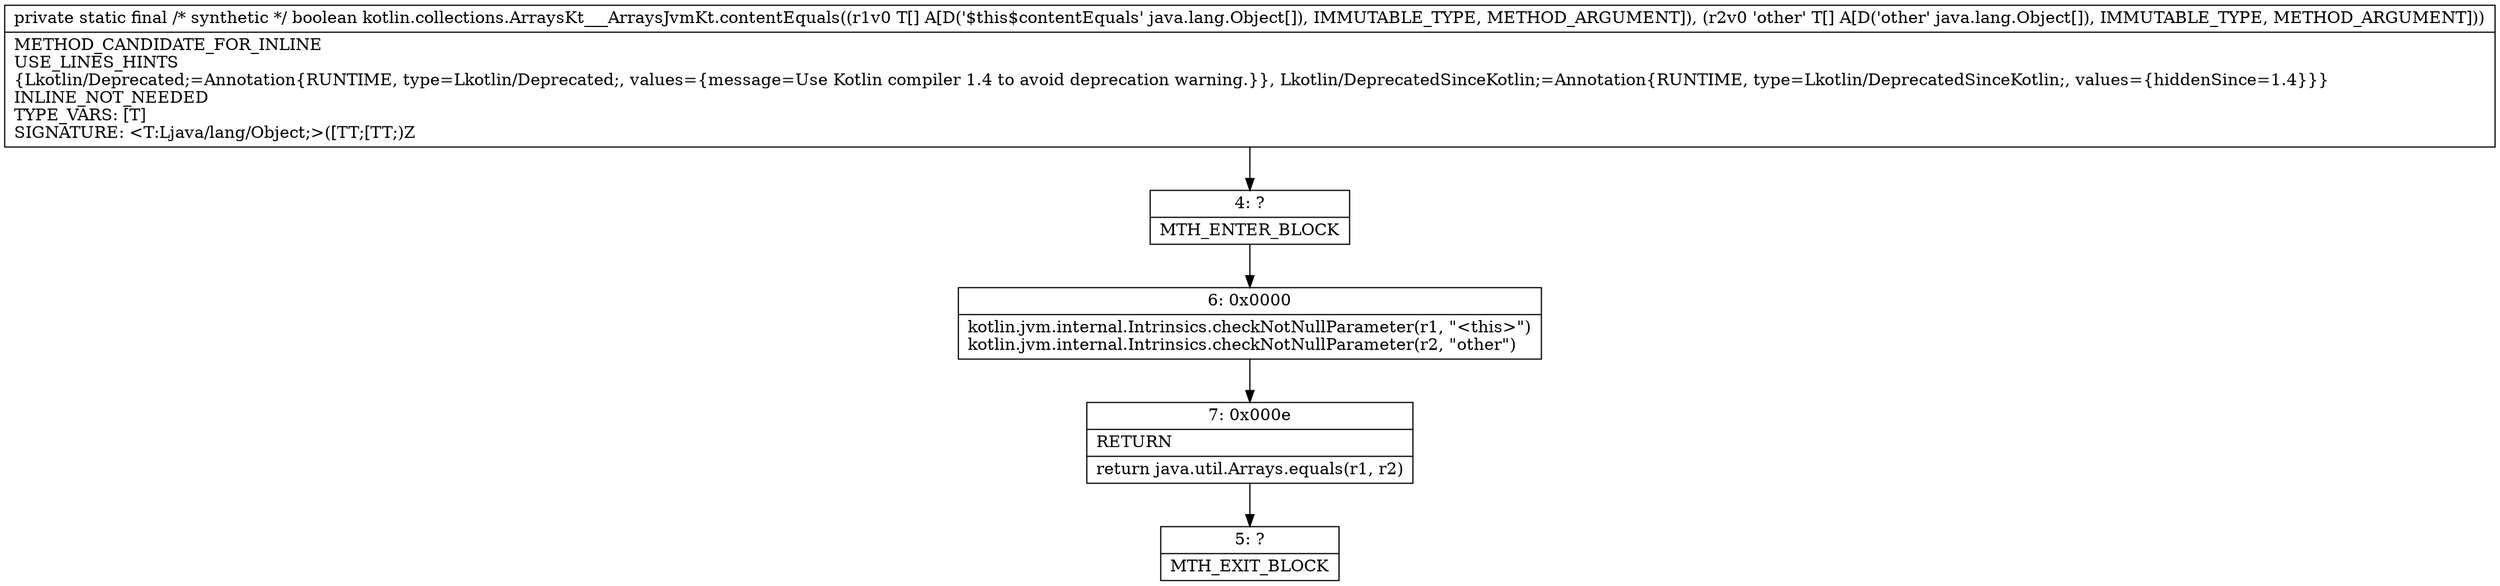 digraph "CFG forkotlin.collections.ArraysKt___ArraysJvmKt.contentEquals([Ljava\/lang\/Object;[Ljava\/lang\/Object;)Z" {
Node_4 [shape=record,label="{4\:\ ?|MTH_ENTER_BLOCK\l}"];
Node_6 [shape=record,label="{6\:\ 0x0000|kotlin.jvm.internal.Intrinsics.checkNotNullParameter(r1, \"\<this\>\")\lkotlin.jvm.internal.Intrinsics.checkNotNullParameter(r2, \"other\")\l}"];
Node_7 [shape=record,label="{7\:\ 0x000e|RETURN\l|return java.util.Arrays.equals(r1, r2)\l}"];
Node_5 [shape=record,label="{5\:\ ?|MTH_EXIT_BLOCK\l}"];
MethodNode[shape=record,label="{private static final \/* synthetic *\/ boolean kotlin.collections.ArraysKt___ArraysJvmKt.contentEquals((r1v0 T[] A[D('$this$contentEquals' java.lang.Object[]), IMMUTABLE_TYPE, METHOD_ARGUMENT]), (r2v0 'other' T[] A[D('other' java.lang.Object[]), IMMUTABLE_TYPE, METHOD_ARGUMENT]))  | METHOD_CANDIDATE_FOR_INLINE\lUSE_LINES_HINTS\l\{Lkotlin\/Deprecated;=Annotation\{RUNTIME, type=Lkotlin\/Deprecated;, values=\{message=Use Kotlin compiler 1.4 to avoid deprecation warning.\}\}, Lkotlin\/DeprecatedSinceKotlin;=Annotation\{RUNTIME, type=Lkotlin\/DeprecatedSinceKotlin;, values=\{hiddenSince=1.4\}\}\}\lINLINE_NOT_NEEDED\lTYPE_VARS: [T]\lSIGNATURE: \<T:Ljava\/lang\/Object;\>([TT;[TT;)Z\l}"];
MethodNode -> Node_4;Node_4 -> Node_6;
Node_6 -> Node_7;
Node_7 -> Node_5;
}

